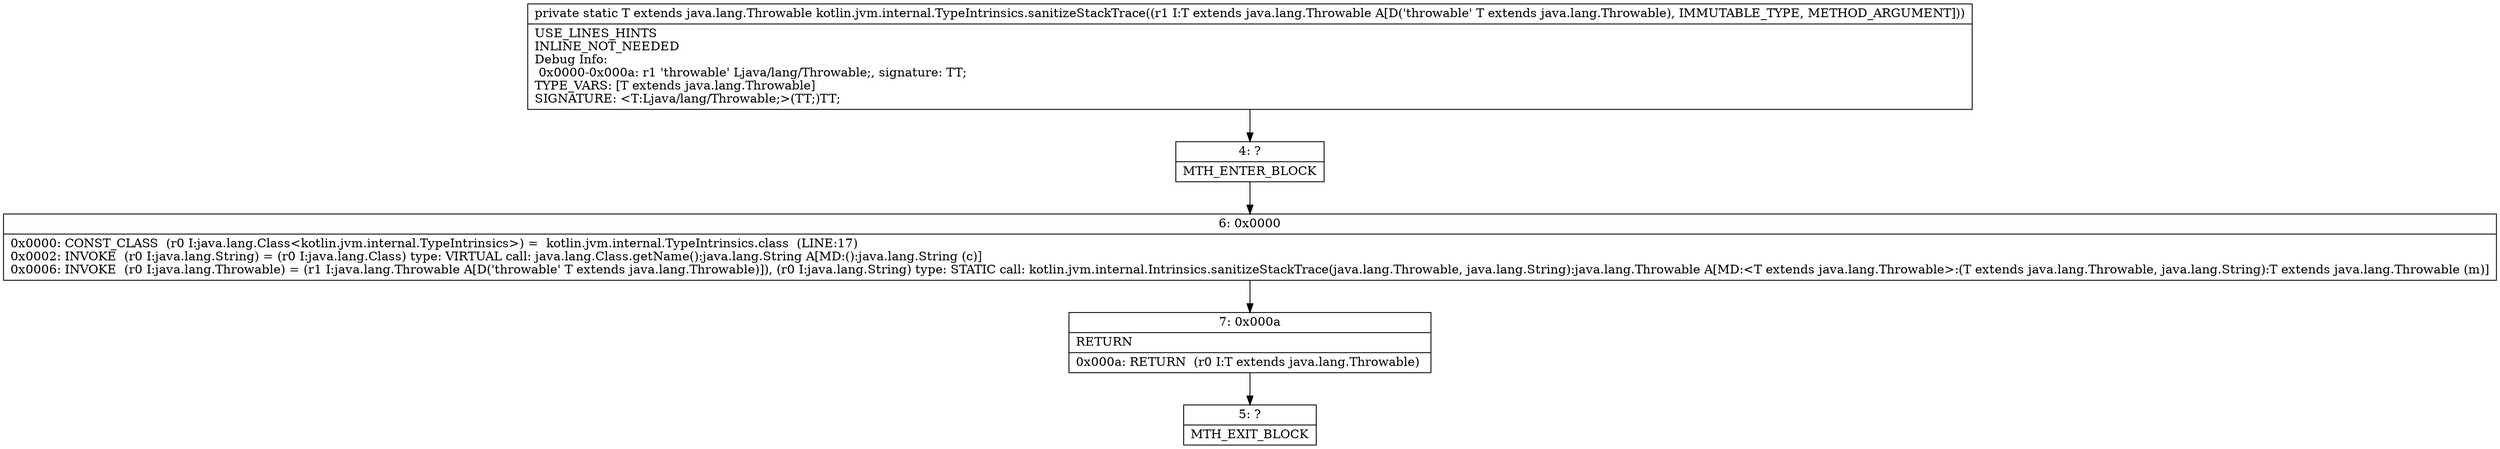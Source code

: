 digraph "CFG forkotlin.jvm.internal.TypeIntrinsics.sanitizeStackTrace(Ljava\/lang\/Throwable;)Ljava\/lang\/Throwable;" {
Node_4 [shape=record,label="{4\:\ ?|MTH_ENTER_BLOCK\l}"];
Node_6 [shape=record,label="{6\:\ 0x0000|0x0000: CONST_CLASS  (r0 I:java.lang.Class\<kotlin.jvm.internal.TypeIntrinsics\>) =  kotlin.jvm.internal.TypeIntrinsics.class  (LINE:17)\l0x0002: INVOKE  (r0 I:java.lang.String) = (r0 I:java.lang.Class) type: VIRTUAL call: java.lang.Class.getName():java.lang.String A[MD:():java.lang.String (c)]\l0x0006: INVOKE  (r0 I:java.lang.Throwable) = (r1 I:java.lang.Throwable A[D('throwable' T extends java.lang.Throwable)]), (r0 I:java.lang.String) type: STATIC call: kotlin.jvm.internal.Intrinsics.sanitizeStackTrace(java.lang.Throwable, java.lang.String):java.lang.Throwable A[MD:\<T extends java.lang.Throwable\>:(T extends java.lang.Throwable, java.lang.String):T extends java.lang.Throwable (m)]\l}"];
Node_7 [shape=record,label="{7\:\ 0x000a|RETURN\l|0x000a: RETURN  (r0 I:T extends java.lang.Throwable) \l}"];
Node_5 [shape=record,label="{5\:\ ?|MTH_EXIT_BLOCK\l}"];
MethodNode[shape=record,label="{private static T extends java.lang.Throwable kotlin.jvm.internal.TypeIntrinsics.sanitizeStackTrace((r1 I:T extends java.lang.Throwable A[D('throwable' T extends java.lang.Throwable), IMMUTABLE_TYPE, METHOD_ARGUMENT]))  | USE_LINES_HINTS\lINLINE_NOT_NEEDED\lDebug Info:\l  0x0000\-0x000a: r1 'throwable' Ljava\/lang\/Throwable;, signature: TT;\lTYPE_VARS: [T extends java.lang.Throwable]\lSIGNATURE: \<T:Ljava\/lang\/Throwable;\>(TT;)TT;\l}"];
MethodNode -> Node_4;Node_4 -> Node_6;
Node_6 -> Node_7;
Node_7 -> Node_5;
}

